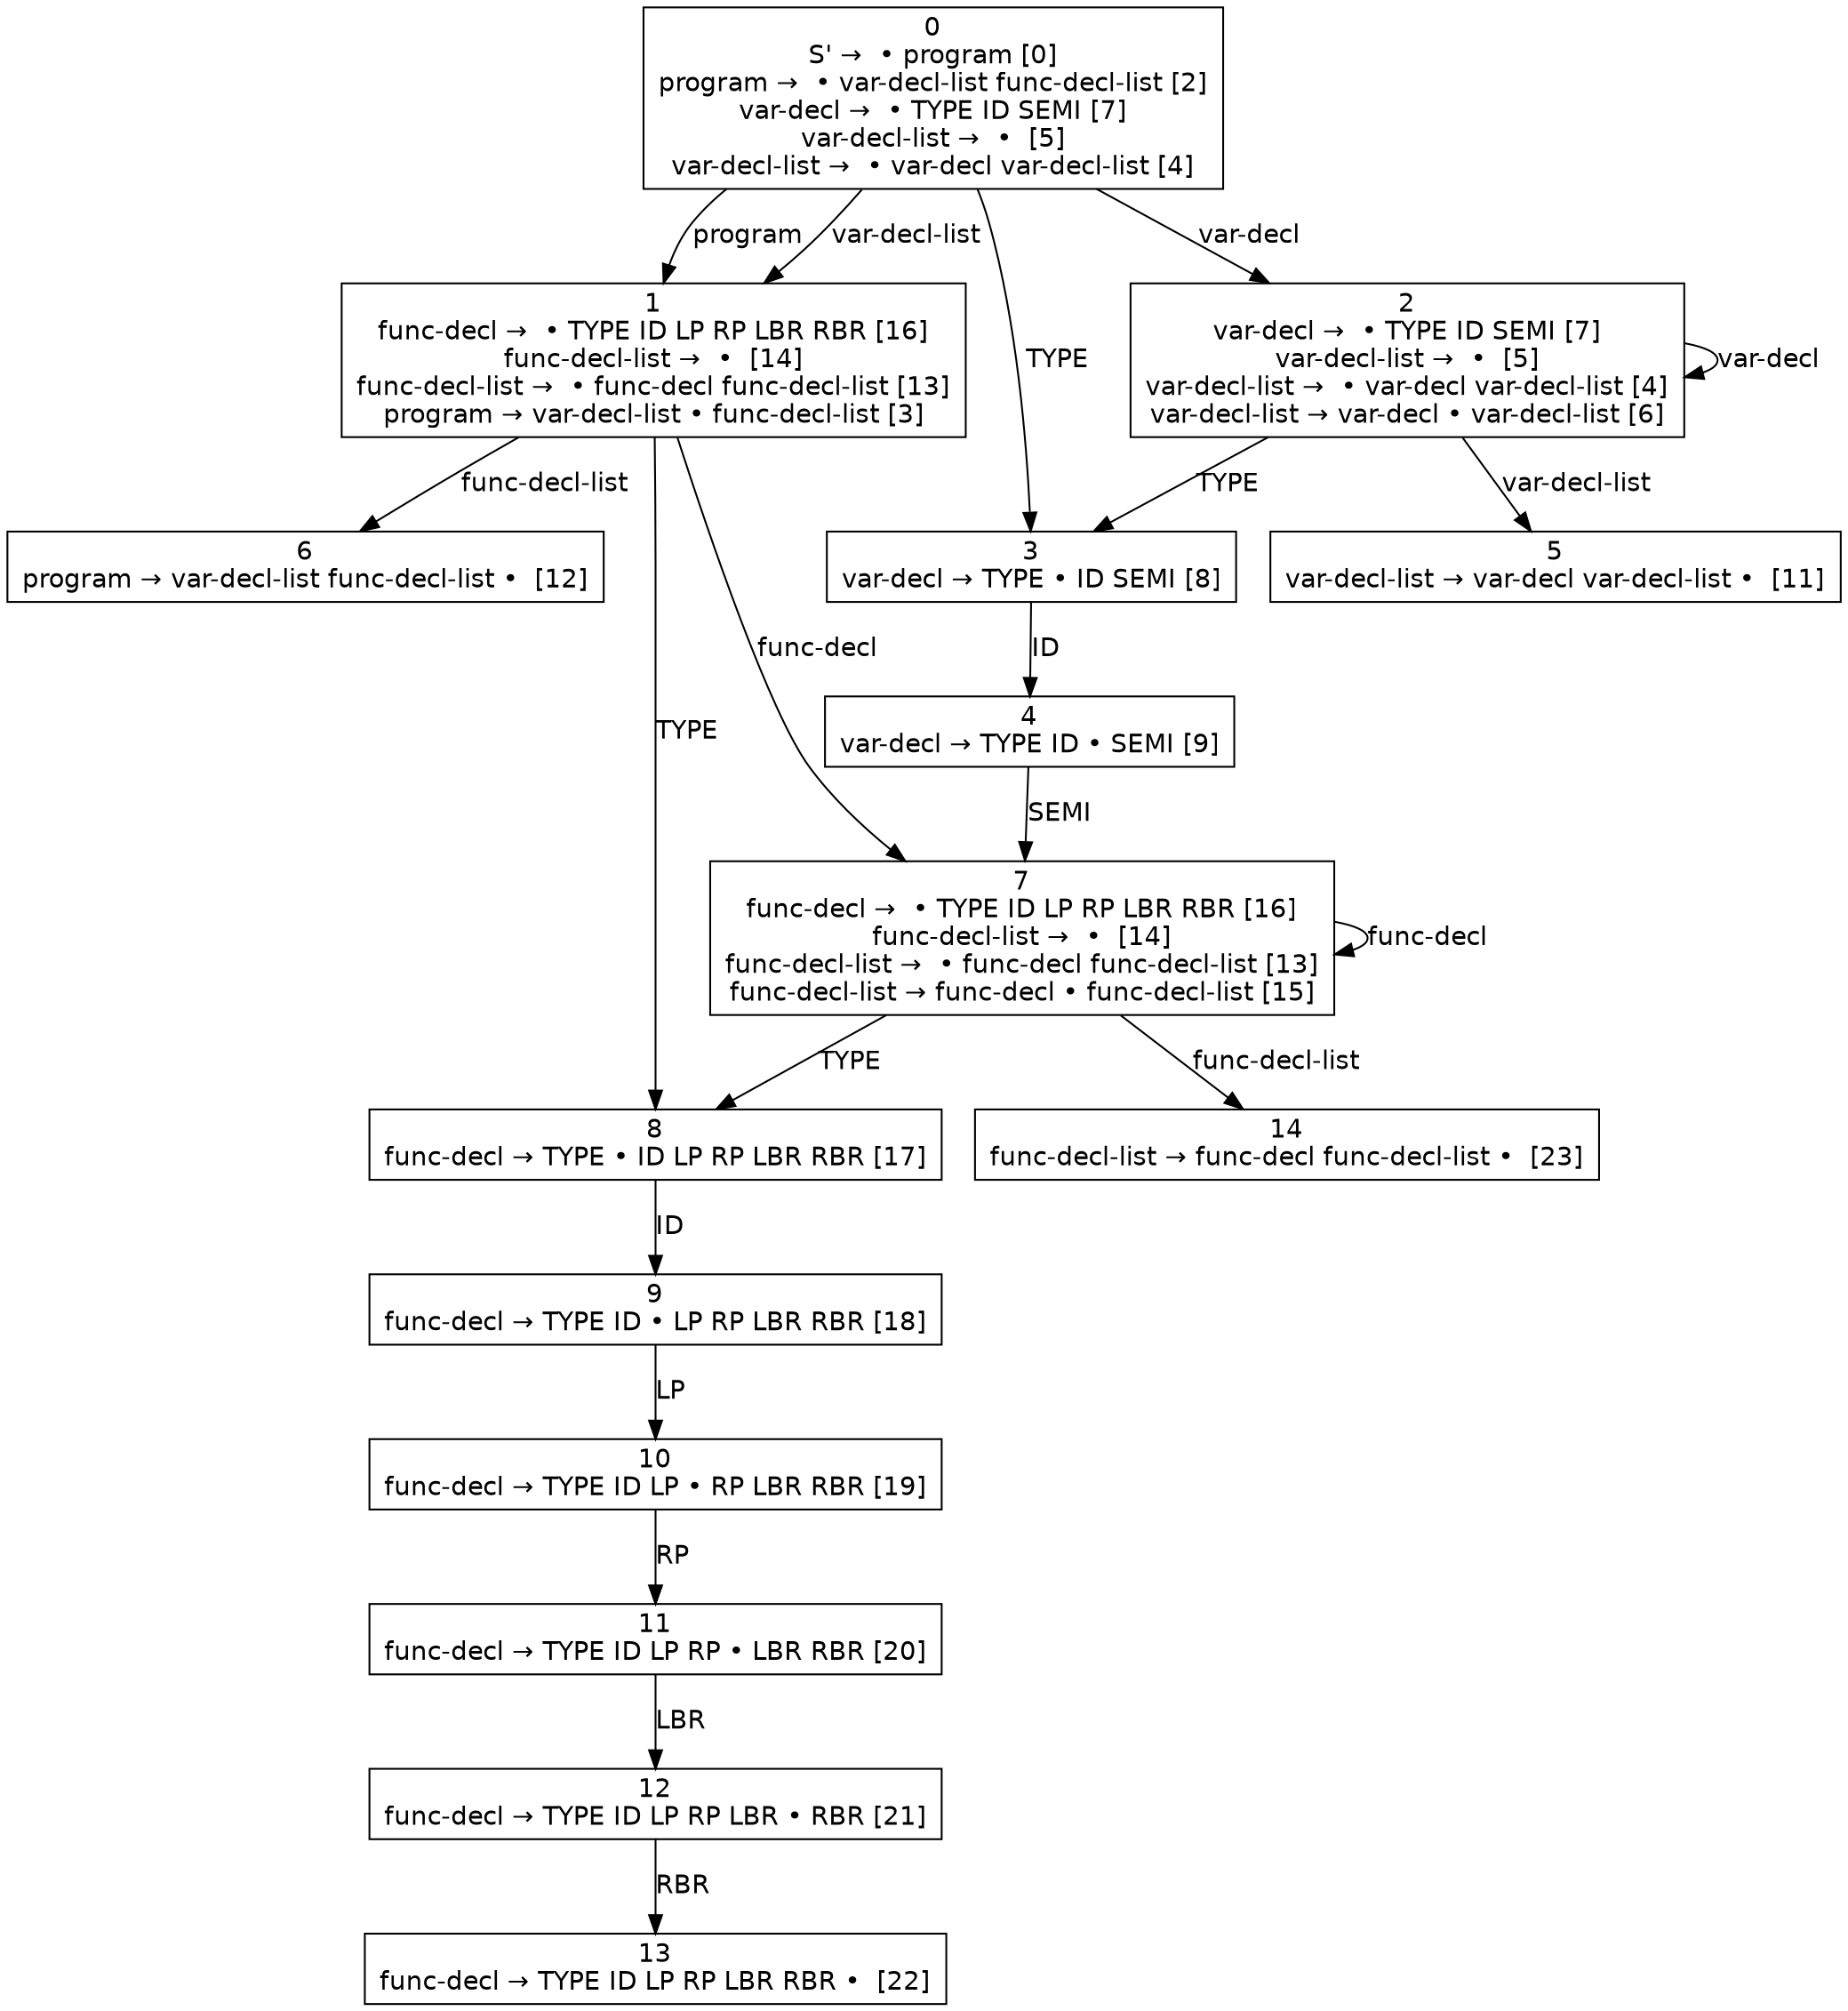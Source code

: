 digraph d{
node [fontname=Helvetica,shape=box];
edge [fontname=Helvetica];
n0 [label=<0<br />S' →  • program [0]<br />program →  • var-decl-list func-decl-list [2]<br />var-decl →  • TYPE ID SEMI [7]<br />var-decl-list →  •  [5]<br />var-decl-list →  • var-decl var-decl-list [4]>];
n1 [label=<1<br />func-decl →  • TYPE ID LP RP LBR RBR [16]<br />func-decl-list →  •  [14]<br />func-decl-list →  • func-decl func-decl-list [13]<br />program → var-decl-list • func-decl-list [3]>];
n2 [label=<2<br />var-decl →  • TYPE ID SEMI [7]<br />var-decl-list →  •  [5]<br />var-decl-list →  • var-decl var-decl-list [4]<br />var-decl-list → var-decl • var-decl-list [6]>];
n3 [label=<3<br />var-decl → TYPE • ID SEMI [8]>];
n4 [label=<4<br />var-decl → TYPE ID • SEMI [9]>];
n5 [label=<5<br />var-decl-list → var-decl var-decl-list •  [11]>];
n6 [label=<6<br />program → var-decl-list func-decl-list •  [12]>];
n7 [label=<7<br />func-decl →  • TYPE ID LP RP LBR RBR [16]<br />func-decl-list →  •  [14]<br />func-decl-list →  • func-decl func-decl-list [13]<br />func-decl-list → func-decl • func-decl-list [15]>];
n8 [label=<8<br />func-decl → TYPE • ID LP RP LBR RBR [17]>];
n9 [label=<9<br />func-decl → TYPE ID • LP RP LBR RBR [18]>];
n10 [label=<10<br />func-decl → TYPE ID LP • RP LBR RBR [19]>];
n11 [label=<11<br />func-decl → TYPE ID LP RP • LBR RBR [20]>];
n12 [label=<12<br />func-decl → TYPE ID LP RP LBR • RBR [21]>];
n13 [label=<13<br />func-decl → TYPE ID LP RP LBR RBR •  [22]>];
n14 [label=<14<br />func-decl-list → func-decl func-decl-list •  [23]>];
n0 -> n1 [label="program"];
n0 -> n1 [label="var-decl-list"];
n0 -> n2 [label="var-decl"];
n0 -> n3 [label="TYPE"];
n1 -> n6 [label="func-decl-list"];
n1 -> n7 [label="func-decl"];
n1 -> n8 [label="TYPE"];
n2 -> n5 [label="var-decl-list"];
n2 -> n2 [label="var-decl"];
n2 -> n3 [label="TYPE"];
n3 -> n4 [label="ID"];
n4 -> n7 [label="SEMI"];
n7 -> n14 [label="func-decl-list"];
n7 -> n7 [label="func-decl"];
n7 -> n8 [label="TYPE"];
n8 -> n9 [label="ID"];
n9 -> n10 [label="LP"];
n10 -> n11 [label="RP"];
n11 -> n12 [label="LBR"];
n12 -> n13 [label="RBR"];
}